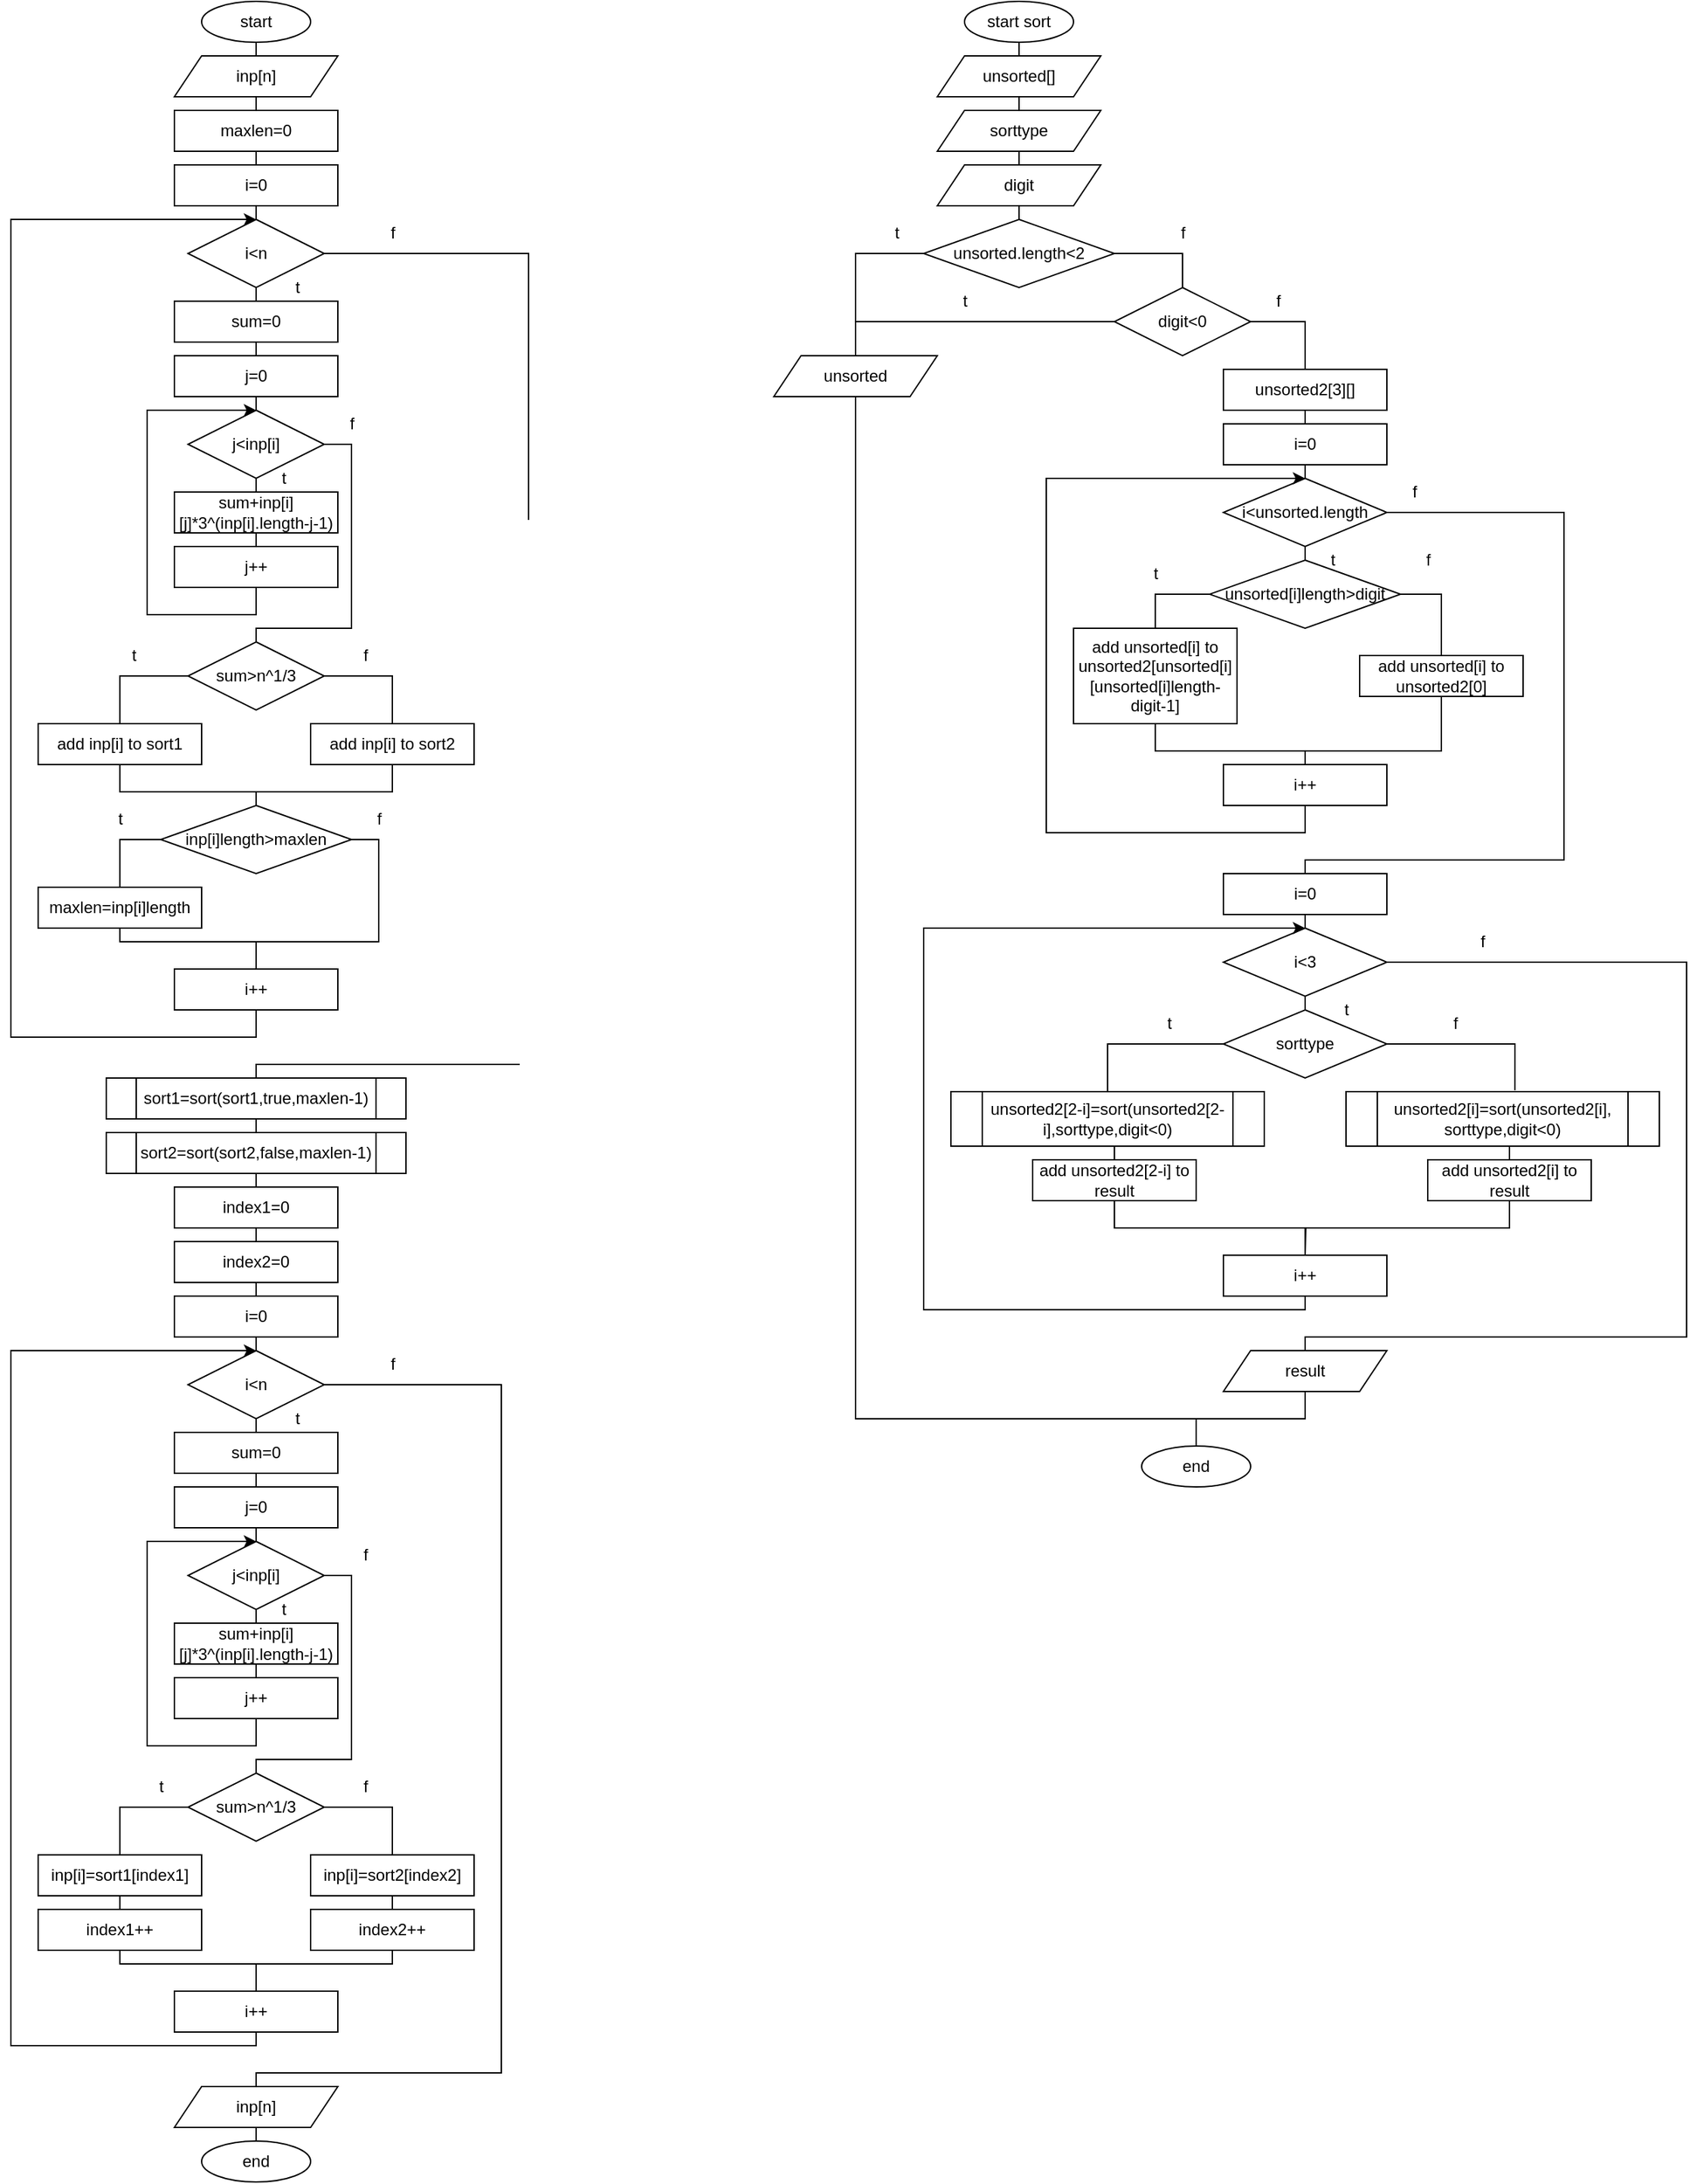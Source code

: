 <mxfile version="17.2.4"><diagram id="GKTSq1hkG4TMvghGyXxe" name="Page-1"><mxGraphModel dx="828" dy="490" grid="1" gridSize="10" guides="1" tooltips="1" connect="1" arrows="1" fold="1" page="1" pageScale="1" pageWidth="827" pageHeight="1169" math="0" shadow="0"><root><mxCell id="0"/><mxCell id="1" parent="0"/><mxCell id="bWhswNCFCMYI3Y0bAkid-4" style="edgeStyle=orthogonalEdgeStyle;rounded=0;orthogonalLoop=1;jettySize=auto;html=1;exitX=0.5;exitY=1;exitDx=0;exitDy=0;entryX=0.5;entryY=0;entryDx=0;entryDy=0;endArrow=none;endFill=0;" edge="1" parent="1" source="bWhswNCFCMYI3Y0bAkid-1" target="bWhswNCFCMYI3Y0bAkid-2"><mxGeometry relative="1" as="geometry"/></mxCell><mxCell id="bWhswNCFCMYI3Y0bAkid-1" value="start" style="ellipse;whiteSpace=wrap;html=1;" vertex="1" parent="1"><mxGeometry x="250" y="40" width="80" height="30" as="geometry"/></mxCell><mxCell id="bWhswNCFCMYI3Y0bAkid-6" style="edgeStyle=orthogonalEdgeStyle;rounded=0;orthogonalLoop=1;jettySize=auto;html=1;exitX=0.5;exitY=1;exitDx=0;exitDy=0;entryX=0.5;entryY=0;entryDx=0;entryDy=0;endArrow=none;endFill=0;" edge="1" parent="1" source="bWhswNCFCMYI3Y0bAkid-2" target="bWhswNCFCMYI3Y0bAkid-5"><mxGeometry relative="1" as="geometry"/></mxCell><mxCell id="bWhswNCFCMYI3Y0bAkid-2" value="inp[n]" style="shape=parallelogram;perimeter=parallelogramPerimeter;whiteSpace=wrap;html=1;fixedSize=1;" vertex="1" parent="1"><mxGeometry x="230" y="80" width="120" height="30" as="geometry"/></mxCell><mxCell id="bWhswNCFCMYI3Y0bAkid-9" style="edgeStyle=orthogonalEdgeStyle;rounded=0;orthogonalLoop=1;jettySize=auto;html=1;exitX=0.5;exitY=1;exitDx=0;exitDy=0;entryX=0.5;entryY=0;entryDx=0;entryDy=0;endArrow=none;endFill=0;" edge="1" parent="1" source="bWhswNCFCMYI3Y0bAkid-5" target="bWhswNCFCMYI3Y0bAkid-8"><mxGeometry relative="1" as="geometry"/></mxCell><mxCell id="bWhswNCFCMYI3Y0bAkid-5" value="maxlen=0" style="rounded=0;whiteSpace=wrap;html=1;" vertex="1" parent="1"><mxGeometry x="230" y="120" width="120" height="30" as="geometry"/></mxCell><mxCell id="bWhswNCFCMYI3Y0bAkid-12" style="edgeStyle=orthogonalEdgeStyle;rounded=0;orthogonalLoop=1;jettySize=auto;html=1;exitX=0.5;exitY=1;exitDx=0;exitDy=0;entryX=0.5;entryY=0;entryDx=0;entryDy=0;endArrow=none;endFill=0;" edge="1" parent="1" source="bWhswNCFCMYI3Y0bAkid-7" target="bWhswNCFCMYI3Y0bAkid-11"><mxGeometry relative="1" as="geometry"/></mxCell><mxCell id="bWhswNCFCMYI3Y0bAkid-40" style="edgeStyle=orthogonalEdgeStyle;rounded=0;orthogonalLoop=1;jettySize=auto;html=1;exitX=1;exitY=0.5;exitDx=0;exitDy=0;entryX=0.5;entryY=0;entryDx=0;entryDy=0;endArrow=none;endFill=0;" edge="1" parent="1" source="bWhswNCFCMYI3Y0bAkid-7" target="bWhswNCFCMYI3Y0bAkid-38"><mxGeometry relative="1" as="geometry"><Array as="points"><mxPoint x="490" y="225"/><mxPoint x="490" y="820"/><mxPoint x="290" y="820"/></Array></mxGeometry></mxCell><mxCell id="bWhswNCFCMYI3Y0bAkid-7" value="i&amp;lt;n" style="rhombus;whiteSpace=wrap;html=1;" vertex="1" parent="1"><mxGeometry x="240" y="200" width="100" height="50" as="geometry"/></mxCell><mxCell id="bWhswNCFCMYI3Y0bAkid-10" style="edgeStyle=orthogonalEdgeStyle;rounded=0;orthogonalLoop=1;jettySize=auto;html=1;exitX=0.5;exitY=1;exitDx=0;exitDy=0;entryX=0.5;entryY=0;entryDx=0;entryDy=0;endArrow=none;endFill=0;" edge="1" parent="1" source="bWhswNCFCMYI3Y0bAkid-8" target="bWhswNCFCMYI3Y0bAkid-7"><mxGeometry relative="1" as="geometry"/></mxCell><mxCell id="bWhswNCFCMYI3Y0bAkid-8" value="i=0" style="rounded=0;whiteSpace=wrap;html=1;" vertex="1" parent="1"><mxGeometry x="230" y="160" width="120" height="30" as="geometry"/></mxCell><mxCell id="bWhswNCFCMYI3Y0bAkid-14" style="edgeStyle=orthogonalEdgeStyle;rounded=0;orthogonalLoop=1;jettySize=auto;html=1;exitX=0.5;exitY=1;exitDx=0;exitDy=0;entryX=0.5;entryY=0;entryDx=0;entryDy=0;endArrow=none;endFill=0;" edge="1" parent="1" source="bWhswNCFCMYI3Y0bAkid-11" target="bWhswNCFCMYI3Y0bAkid-13"><mxGeometry relative="1" as="geometry"/></mxCell><mxCell id="bWhswNCFCMYI3Y0bAkid-11" value="sum=0" style="rounded=0;whiteSpace=wrap;html=1;" vertex="1" parent="1"><mxGeometry x="230" y="260" width="120" height="30" as="geometry"/></mxCell><mxCell id="bWhswNCFCMYI3Y0bAkid-16" style="edgeStyle=orthogonalEdgeStyle;rounded=0;orthogonalLoop=1;jettySize=auto;html=1;exitX=0.5;exitY=1;exitDx=0;exitDy=0;entryX=0.5;entryY=0;entryDx=0;entryDy=0;endArrow=none;endFill=0;" edge="1" parent="1" source="bWhswNCFCMYI3Y0bAkid-13" target="bWhswNCFCMYI3Y0bAkid-15"><mxGeometry relative="1" as="geometry"/></mxCell><mxCell id="bWhswNCFCMYI3Y0bAkid-13" value="j=0" style="rounded=0;whiteSpace=wrap;html=1;" vertex="1" parent="1"><mxGeometry x="230" y="300" width="120" height="30" as="geometry"/></mxCell><mxCell id="bWhswNCFCMYI3Y0bAkid-18" style="edgeStyle=orthogonalEdgeStyle;rounded=0;orthogonalLoop=1;jettySize=auto;html=1;exitX=0.5;exitY=1;exitDx=0;exitDy=0;entryX=0.5;entryY=0;entryDx=0;entryDy=0;endArrow=none;endFill=0;" edge="1" parent="1" source="bWhswNCFCMYI3Y0bAkid-15" target="bWhswNCFCMYI3Y0bAkid-17"><mxGeometry relative="1" as="geometry"/></mxCell><mxCell id="bWhswNCFCMYI3Y0bAkid-23" style="edgeStyle=orthogonalEdgeStyle;rounded=0;orthogonalLoop=1;jettySize=auto;html=1;exitX=1;exitY=0.5;exitDx=0;exitDy=0;endArrow=none;endFill=0;" edge="1" parent="1" source="bWhswNCFCMYI3Y0bAkid-15" target="bWhswNCFCMYI3Y0bAkid-22"><mxGeometry relative="1" as="geometry"><Array as="points"><mxPoint x="360" y="365"/><mxPoint x="360" y="500"/><mxPoint x="290" y="500"/></Array></mxGeometry></mxCell><mxCell id="bWhswNCFCMYI3Y0bAkid-15" value="j&amp;lt;inp[i]" style="rhombus;whiteSpace=wrap;html=1;" vertex="1" parent="1"><mxGeometry x="240" y="340" width="100" height="50" as="geometry"/></mxCell><mxCell id="bWhswNCFCMYI3Y0bAkid-20" style="edgeStyle=orthogonalEdgeStyle;rounded=0;orthogonalLoop=1;jettySize=auto;html=1;exitX=0.5;exitY=1;exitDx=0;exitDy=0;entryX=0.5;entryY=0;entryDx=0;entryDy=0;endArrow=none;endFill=0;" edge="1" parent="1" source="bWhswNCFCMYI3Y0bAkid-17" target="bWhswNCFCMYI3Y0bAkid-19"><mxGeometry relative="1" as="geometry"/></mxCell><mxCell id="bWhswNCFCMYI3Y0bAkid-17" value="sum+inp[i][j]*3^(inp[i].length-j-1)" style="rounded=0;whiteSpace=wrap;html=1;" vertex="1" parent="1"><mxGeometry x="230" y="400" width="120" height="30" as="geometry"/></mxCell><mxCell id="bWhswNCFCMYI3Y0bAkid-21" style="edgeStyle=orthogonalEdgeStyle;rounded=0;orthogonalLoop=1;jettySize=auto;html=1;exitX=0.5;exitY=1;exitDx=0;exitDy=0;entryX=0.5;entryY=0;entryDx=0;entryDy=0;endArrow=classic;endFill=1;" edge="1" parent="1" source="bWhswNCFCMYI3Y0bAkid-19" target="bWhswNCFCMYI3Y0bAkid-15"><mxGeometry relative="1" as="geometry"><Array as="points"><mxPoint x="290" y="490"/><mxPoint x="210" y="490"/><mxPoint x="210" y="340"/></Array></mxGeometry></mxCell><mxCell id="bWhswNCFCMYI3Y0bAkid-19" value="j++" style="rounded=0;whiteSpace=wrap;html=1;" vertex="1" parent="1"><mxGeometry x="230" y="440" width="120" height="30" as="geometry"/></mxCell><mxCell id="bWhswNCFCMYI3Y0bAkid-26" style="edgeStyle=orthogonalEdgeStyle;rounded=0;orthogonalLoop=1;jettySize=auto;html=1;exitX=0;exitY=0.5;exitDx=0;exitDy=0;entryX=0.5;entryY=0;entryDx=0;entryDy=0;endArrow=none;endFill=0;" edge="1" parent="1" source="bWhswNCFCMYI3Y0bAkid-22" target="bWhswNCFCMYI3Y0bAkid-24"><mxGeometry relative="1" as="geometry"/></mxCell><mxCell id="bWhswNCFCMYI3Y0bAkid-27" style="edgeStyle=orthogonalEdgeStyle;rounded=0;orthogonalLoop=1;jettySize=auto;html=1;exitX=1;exitY=0.5;exitDx=0;exitDy=0;entryX=0.5;entryY=0;entryDx=0;entryDy=0;endArrow=none;endFill=0;" edge="1" parent="1" source="bWhswNCFCMYI3Y0bAkid-22" target="bWhswNCFCMYI3Y0bAkid-25"><mxGeometry relative="1" as="geometry"/></mxCell><mxCell id="bWhswNCFCMYI3Y0bAkid-22" value="sum&amp;gt;n^1/3" style="rhombus;whiteSpace=wrap;html=1;" vertex="1" parent="1"><mxGeometry x="240" y="510" width="100" height="50" as="geometry"/></mxCell><mxCell id="bWhswNCFCMYI3Y0bAkid-29" style="edgeStyle=orthogonalEdgeStyle;rounded=0;orthogonalLoop=1;jettySize=auto;html=1;exitX=0.5;exitY=1;exitDx=0;exitDy=0;entryX=0.5;entryY=0;entryDx=0;entryDy=0;endArrow=none;endFill=0;" edge="1" parent="1" source="bWhswNCFCMYI3Y0bAkid-24" target="bWhswNCFCMYI3Y0bAkid-28"><mxGeometry relative="1" as="geometry"><Array as="points"><mxPoint x="190" y="620"/><mxPoint x="290" y="620"/></Array></mxGeometry></mxCell><mxCell id="bWhswNCFCMYI3Y0bAkid-24" value="add inp[i] to sort1" style="rounded=0;whiteSpace=wrap;html=1;" vertex="1" parent="1"><mxGeometry x="130" y="570" width="120" height="30" as="geometry"/></mxCell><mxCell id="bWhswNCFCMYI3Y0bAkid-30" style="edgeStyle=orthogonalEdgeStyle;rounded=0;orthogonalLoop=1;jettySize=auto;html=1;exitX=0.5;exitY=1;exitDx=0;exitDy=0;entryX=0.5;entryY=0;entryDx=0;entryDy=0;endArrow=none;endFill=0;" edge="1" parent="1" source="bWhswNCFCMYI3Y0bAkid-25" target="bWhswNCFCMYI3Y0bAkid-28"><mxGeometry relative="1" as="geometry"><Array as="points"><mxPoint x="390" y="620"/><mxPoint x="290" y="620"/></Array></mxGeometry></mxCell><mxCell id="bWhswNCFCMYI3Y0bAkid-25" value="add inp[i] to sort2" style="rounded=0;whiteSpace=wrap;html=1;" vertex="1" parent="1"><mxGeometry x="330" y="570" width="120" height="30" as="geometry"/></mxCell><mxCell id="bWhswNCFCMYI3Y0bAkid-33" style="edgeStyle=orthogonalEdgeStyle;rounded=0;orthogonalLoop=1;jettySize=auto;html=1;exitX=0;exitY=0.5;exitDx=0;exitDy=0;entryX=0.5;entryY=0;entryDx=0;entryDy=0;endArrow=none;endFill=0;" edge="1" parent="1" source="bWhswNCFCMYI3Y0bAkid-28" target="bWhswNCFCMYI3Y0bAkid-31"><mxGeometry relative="1" as="geometry"/></mxCell><mxCell id="bWhswNCFCMYI3Y0bAkid-36" style="edgeStyle=orthogonalEdgeStyle;rounded=0;orthogonalLoop=1;jettySize=auto;html=1;exitX=1;exitY=0.5;exitDx=0;exitDy=0;endArrow=none;endFill=0;" edge="1" parent="1" source="bWhswNCFCMYI3Y0bAkid-28" target="bWhswNCFCMYI3Y0bAkid-34"><mxGeometry relative="1" as="geometry"><Array as="points"><mxPoint x="380" y="655"/><mxPoint x="380" y="730"/><mxPoint x="290" y="730"/></Array></mxGeometry></mxCell><mxCell id="bWhswNCFCMYI3Y0bAkid-28" value="inp[i]length&amp;gt;maxlen" style="rhombus;whiteSpace=wrap;html=1;" vertex="1" parent="1"><mxGeometry x="220" y="630" width="140" height="50" as="geometry"/></mxCell><mxCell id="bWhswNCFCMYI3Y0bAkid-35" style="edgeStyle=orthogonalEdgeStyle;rounded=0;orthogonalLoop=1;jettySize=auto;html=1;exitX=0.5;exitY=1;exitDx=0;exitDy=0;entryX=0.5;entryY=0;entryDx=0;entryDy=0;endArrow=none;endFill=0;" edge="1" parent="1" source="bWhswNCFCMYI3Y0bAkid-31" target="bWhswNCFCMYI3Y0bAkid-34"><mxGeometry relative="1" as="geometry"><Array as="points"><mxPoint x="190" y="730"/><mxPoint x="290" y="730"/></Array></mxGeometry></mxCell><mxCell id="bWhswNCFCMYI3Y0bAkid-31" value="maxlen=inp[i]length" style="rounded=0;whiteSpace=wrap;html=1;" vertex="1" parent="1"><mxGeometry x="130" y="690" width="120" height="30" as="geometry"/></mxCell><mxCell id="bWhswNCFCMYI3Y0bAkid-37" style="edgeStyle=orthogonalEdgeStyle;rounded=0;orthogonalLoop=1;jettySize=auto;html=1;exitX=0.5;exitY=1;exitDx=0;exitDy=0;entryX=0.5;entryY=0;entryDx=0;entryDy=0;endArrow=classic;endFill=1;" edge="1" parent="1" source="bWhswNCFCMYI3Y0bAkid-34" target="bWhswNCFCMYI3Y0bAkid-7"><mxGeometry relative="1" as="geometry"><Array as="points"><mxPoint x="290" y="800"/><mxPoint x="110" y="800"/><mxPoint x="110" y="200"/></Array></mxGeometry></mxCell><mxCell id="bWhswNCFCMYI3Y0bAkid-34" value="i++" style="rounded=0;whiteSpace=wrap;html=1;" vertex="1" parent="1"><mxGeometry x="230" y="750" width="120" height="30" as="geometry"/></mxCell><mxCell id="bWhswNCFCMYI3Y0bAkid-41" style="edgeStyle=orthogonalEdgeStyle;rounded=0;orthogonalLoop=1;jettySize=auto;html=1;exitX=0.5;exitY=1;exitDx=0;exitDy=0;entryX=0.5;entryY=0;entryDx=0;entryDy=0;endArrow=none;endFill=0;" edge="1" parent="1" source="bWhswNCFCMYI3Y0bAkid-38" target="bWhswNCFCMYI3Y0bAkid-39"><mxGeometry relative="1" as="geometry"/></mxCell><mxCell id="bWhswNCFCMYI3Y0bAkid-38" value="sort1=sort(sort1,true,maxlen-1)" style="shape=process;whiteSpace=wrap;html=1;backgroundOutline=1;" vertex="1" parent="1"><mxGeometry x="180" y="830" width="220" height="30" as="geometry"/></mxCell><mxCell id="bWhswNCFCMYI3Y0bAkid-43" style="edgeStyle=orthogonalEdgeStyle;rounded=0;orthogonalLoop=1;jettySize=auto;html=1;exitX=0.5;exitY=1;exitDx=0;exitDy=0;entryX=0.5;entryY=0;entryDx=0;entryDy=0;endArrow=none;endFill=0;" edge="1" parent="1" source="bWhswNCFCMYI3Y0bAkid-39" target="bWhswNCFCMYI3Y0bAkid-42"><mxGeometry relative="1" as="geometry"/></mxCell><mxCell id="bWhswNCFCMYI3Y0bAkid-39" value="sort2=sort(sort2,false,maxlen-1)" style="shape=process;whiteSpace=wrap;html=1;backgroundOutline=1;" vertex="1" parent="1"><mxGeometry x="180" y="870" width="220" height="30" as="geometry"/></mxCell><mxCell id="bWhswNCFCMYI3Y0bAkid-45" style="edgeStyle=orthogonalEdgeStyle;rounded=0;orthogonalLoop=1;jettySize=auto;html=1;exitX=0.5;exitY=1;exitDx=0;exitDy=0;entryX=0.5;entryY=0;entryDx=0;entryDy=0;endArrow=none;endFill=0;" edge="1" parent="1" source="bWhswNCFCMYI3Y0bAkid-42" target="bWhswNCFCMYI3Y0bAkid-44"><mxGeometry relative="1" as="geometry"/></mxCell><mxCell id="bWhswNCFCMYI3Y0bAkid-42" value="index1=0" style="rounded=0;whiteSpace=wrap;html=1;" vertex="1" parent="1"><mxGeometry x="230" y="910" width="120" height="30" as="geometry"/></mxCell><mxCell id="bWhswNCFCMYI3Y0bAkid-75" style="edgeStyle=orthogonalEdgeStyle;rounded=0;orthogonalLoop=1;jettySize=auto;html=1;exitX=0.5;exitY=1;exitDx=0;exitDy=0;entryX=0.5;entryY=0;entryDx=0;entryDy=0;endArrow=none;endFill=0;" edge="1" parent="1" source="bWhswNCFCMYI3Y0bAkid-44" target="bWhswNCFCMYI3Y0bAkid-49"><mxGeometry relative="1" as="geometry"/></mxCell><mxCell id="bWhswNCFCMYI3Y0bAkid-44" value="index2=0" style="rounded=0;whiteSpace=wrap;html=1;" vertex="1" parent="1"><mxGeometry x="230" y="950" width="120" height="30" as="geometry"/></mxCell><mxCell id="bWhswNCFCMYI3Y0bAkid-46" style="edgeStyle=orthogonalEdgeStyle;rounded=0;orthogonalLoop=1;jettySize=auto;html=1;exitX=0.5;exitY=1;exitDx=0;exitDy=0;entryX=0.5;entryY=0;entryDx=0;entryDy=0;endArrow=none;endFill=0;" edge="1" parent="1" source="bWhswNCFCMYI3Y0bAkid-47" target="bWhswNCFCMYI3Y0bAkid-51"><mxGeometry relative="1" as="geometry"/></mxCell><mxCell id="bWhswNCFCMYI3Y0bAkid-83" style="edgeStyle=orthogonalEdgeStyle;rounded=0;orthogonalLoop=1;jettySize=auto;html=1;exitX=1;exitY=0.5;exitDx=0;exitDy=0;entryX=0.5;entryY=0;entryDx=0;entryDy=0;endArrow=none;endFill=0;" edge="1" parent="1" source="bWhswNCFCMYI3Y0bAkid-47" target="bWhswNCFCMYI3Y0bAkid-82"><mxGeometry relative="1" as="geometry"><Array as="points"><mxPoint x="470" y="1055"/><mxPoint x="470" y="1560"/><mxPoint x="290" y="1560"/></Array></mxGeometry></mxCell><mxCell id="bWhswNCFCMYI3Y0bAkid-47" value="i&amp;lt;n" style="rhombus;whiteSpace=wrap;html=1;" vertex="1" parent="1"><mxGeometry x="240" y="1030" width="100" height="50" as="geometry"/></mxCell><mxCell id="bWhswNCFCMYI3Y0bAkid-48" style="edgeStyle=orthogonalEdgeStyle;rounded=0;orthogonalLoop=1;jettySize=auto;html=1;exitX=0.5;exitY=1;exitDx=0;exitDy=0;entryX=0.5;entryY=0;entryDx=0;entryDy=0;endArrow=none;endFill=0;" edge="1" parent="1" source="bWhswNCFCMYI3Y0bAkid-49" target="bWhswNCFCMYI3Y0bAkid-47"><mxGeometry relative="1" as="geometry"/></mxCell><mxCell id="bWhswNCFCMYI3Y0bAkid-49" value="i=0" style="rounded=0;whiteSpace=wrap;html=1;" vertex="1" parent="1"><mxGeometry x="230" y="990" width="120" height="30" as="geometry"/></mxCell><mxCell id="bWhswNCFCMYI3Y0bAkid-50" style="edgeStyle=orthogonalEdgeStyle;rounded=0;orthogonalLoop=1;jettySize=auto;html=1;exitX=0.5;exitY=1;exitDx=0;exitDy=0;entryX=0.5;entryY=0;entryDx=0;entryDy=0;endArrow=none;endFill=0;" edge="1" parent="1" source="bWhswNCFCMYI3Y0bAkid-51" target="bWhswNCFCMYI3Y0bAkid-53"><mxGeometry relative="1" as="geometry"/></mxCell><mxCell id="bWhswNCFCMYI3Y0bAkid-51" value="sum=0" style="rounded=0;whiteSpace=wrap;html=1;" vertex="1" parent="1"><mxGeometry x="230" y="1090" width="120" height="30" as="geometry"/></mxCell><mxCell id="bWhswNCFCMYI3Y0bAkid-52" style="edgeStyle=orthogonalEdgeStyle;rounded=0;orthogonalLoop=1;jettySize=auto;html=1;exitX=0.5;exitY=1;exitDx=0;exitDy=0;entryX=0.5;entryY=0;entryDx=0;entryDy=0;endArrow=none;endFill=0;" edge="1" parent="1" source="bWhswNCFCMYI3Y0bAkid-53" target="bWhswNCFCMYI3Y0bAkid-56"><mxGeometry relative="1" as="geometry"/></mxCell><mxCell id="bWhswNCFCMYI3Y0bAkid-53" value="j=0" style="rounded=0;whiteSpace=wrap;html=1;" vertex="1" parent="1"><mxGeometry x="230" y="1130" width="120" height="30" as="geometry"/></mxCell><mxCell id="bWhswNCFCMYI3Y0bAkid-54" style="edgeStyle=orthogonalEdgeStyle;rounded=0;orthogonalLoop=1;jettySize=auto;html=1;exitX=0.5;exitY=1;exitDx=0;exitDy=0;entryX=0.5;entryY=0;entryDx=0;entryDy=0;endArrow=none;endFill=0;" edge="1" parent="1" source="bWhswNCFCMYI3Y0bAkid-56" target="bWhswNCFCMYI3Y0bAkid-58"><mxGeometry relative="1" as="geometry"/></mxCell><mxCell id="bWhswNCFCMYI3Y0bAkid-55" style="edgeStyle=orthogonalEdgeStyle;rounded=0;orthogonalLoop=1;jettySize=auto;html=1;exitX=1;exitY=0.5;exitDx=0;exitDy=0;endArrow=none;endFill=0;" edge="1" parent="1" source="bWhswNCFCMYI3Y0bAkid-56" target="bWhswNCFCMYI3Y0bAkid-63"><mxGeometry relative="1" as="geometry"><Array as="points"><mxPoint x="360" y="1195"/><mxPoint x="360" y="1330"/><mxPoint x="290" y="1330"/></Array></mxGeometry></mxCell><mxCell id="bWhswNCFCMYI3Y0bAkid-56" value="j&amp;lt;inp[i]" style="rhombus;whiteSpace=wrap;html=1;" vertex="1" parent="1"><mxGeometry x="240" y="1170" width="100" height="50" as="geometry"/></mxCell><mxCell id="bWhswNCFCMYI3Y0bAkid-57" style="edgeStyle=orthogonalEdgeStyle;rounded=0;orthogonalLoop=1;jettySize=auto;html=1;exitX=0.5;exitY=1;exitDx=0;exitDy=0;entryX=0.5;entryY=0;entryDx=0;entryDy=0;endArrow=none;endFill=0;" edge="1" parent="1" source="bWhswNCFCMYI3Y0bAkid-58" target="bWhswNCFCMYI3Y0bAkid-60"><mxGeometry relative="1" as="geometry"/></mxCell><mxCell id="bWhswNCFCMYI3Y0bAkid-58" value="sum+inp[i][j]*3^(inp[i].length-j-1)" style="rounded=0;whiteSpace=wrap;html=1;" vertex="1" parent="1"><mxGeometry x="230" y="1230" width="120" height="30" as="geometry"/></mxCell><mxCell id="bWhswNCFCMYI3Y0bAkid-59" style="edgeStyle=orthogonalEdgeStyle;rounded=0;orthogonalLoop=1;jettySize=auto;html=1;exitX=0.5;exitY=1;exitDx=0;exitDy=0;entryX=0.5;entryY=0;entryDx=0;entryDy=0;endArrow=classic;endFill=1;" edge="1" parent="1" source="bWhswNCFCMYI3Y0bAkid-60" target="bWhswNCFCMYI3Y0bAkid-56"><mxGeometry relative="1" as="geometry"><Array as="points"><mxPoint x="290" y="1320"/><mxPoint x="210" y="1320"/><mxPoint x="210" y="1170"/></Array></mxGeometry></mxCell><mxCell id="bWhswNCFCMYI3Y0bAkid-60" value="j++" style="rounded=0;whiteSpace=wrap;html=1;" vertex="1" parent="1"><mxGeometry x="230" y="1270" width="120" height="30" as="geometry"/></mxCell><mxCell id="bWhswNCFCMYI3Y0bAkid-61" style="edgeStyle=orthogonalEdgeStyle;rounded=0;orthogonalLoop=1;jettySize=auto;html=1;exitX=0;exitY=0.5;exitDx=0;exitDy=0;entryX=0.5;entryY=0;entryDx=0;entryDy=0;endArrow=none;endFill=0;" edge="1" parent="1" source="bWhswNCFCMYI3Y0bAkid-63" target="bWhswNCFCMYI3Y0bAkid-65"><mxGeometry relative="1" as="geometry"/></mxCell><mxCell id="bWhswNCFCMYI3Y0bAkid-62" style="edgeStyle=orthogonalEdgeStyle;rounded=0;orthogonalLoop=1;jettySize=auto;html=1;exitX=1;exitY=0.5;exitDx=0;exitDy=0;entryX=0.5;entryY=0;entryDx=0;entryDy=0;endArrow=none;endFill=0;" edge="1" parent="1" source="bWhswNCFCMYI3Y0bAkid-63" target="bWhswNCFCMYI3Y0bAkid-67"><mxGeometry relative="1" as="geometry"/></mxCell><mxCell id="bWhswNCFCMYI3Y0bAkid-63" value="sum&amp;gt;n^1/3" style="rhombus;whiteSpace=wrap;html=1;" vertex="1" parent="1"><mxGeometry x="240" y="1340" width="100" height="50" as="geometry"/></mxCell><mxCell id="bWhswNCFCMYI3Y0bAkid-78" style="edgeStyle=orthogonalEdgeStyle;rounded=0;orthogonalLoop=1;jettySize=auto;html=1;exitX=0.5;exitY=1;exitDx=0;exitDy=0;entryX=0.5;entryY=0;entryDx=0;entryDy=0;endArrow=none;endFill=0;" edge="1" parent="1" source="bWhswNCFCMYI3Y0bAkid-65" target="bWhswNCFCMYI3Y0bAkid-76"><mxGeometry relative="1" as="geometry"/></mxCell><mxCell id="bWhswNCFCMYI3Y0bAkid-65" value="inp[i]=sort1[index1]" style="rounded=0;whiteSpace=wrap;html=1;" vertex="1" parent="1"><mxGeometry x="130" y="1400" width="120" height="30" as="geometry"/></mxCell><mxCell id="bWhswNCFCMYI3Y0bAkid-79" style="edgeStyle=orthogonalEdgeStyle;rounded=0;orthogonalLoop=1;jettySize=auto;html=1;exitX=0.5;exitY=1;exitDx=0;exitDy=0;entryX=0.5;entryY=0;entryDx=0;entryDy=0;endArrow=none;endFill=0;" edge="1" parent="1" source="bWhswNCFCMYI3Y0bAkid-67" target="bWhswNCFCMYI3Y0bAkid-77"><mxGeometry relative="1" as="geometry"/></mxCell><mxCell id="bWhswNCFCMYI3Y0bAkid-67" value="inp[i]=sort2[index2]" style="rounded=0;whiteSpace=wrap;html=1;" vertex="1" parent="1"><mxGeometry x="330" y="1400" width="120" height="30" as="geometry"/></mxCell><mxCell id="bWhswNCFCMYI3Y0bAkid-73" style="edgeStyle=orthogonalEdgeStyle;rounded=0;orthogonalLoop=1;jettySize=auto;html=1;exitX=0.5;exitY=1;exitDx=0;exitDy=0;entryX=0.5;entryY=0;entryDx=0;entryDy=0;endArrow=classic;endFill=1;" edge="1" parent="1" source="bWhswNCFCMYI3Y0bAkid-74" target="bWhswNCFCMYI3Y0bAkid-47"><mxGeometry relative="1" as="geometry"><Array as="points"><mxPoint x="290" y="1540"/><mxPoint x="110" y="1540"/><mxPoint x="110" y="1030"/></Array></mxGeometry></mxCell><mxCell id="bWhswNCFCMYI3Y0bAkid-74" value="i++" style="rounded=0;whiteSpace=wrap;html=1;" vertex="1" parent="1"><mxGeometry x="230" y="1500" width="120" height="30" as="geometry"/></mxCell><mxCell id="bWhswNCFCMYI3Y0bAkid-80" style="edgeStyle=orthogonalEdgeStyle;rounded=0;orthogonalLoop=1;jettySize=auto;html=1;exitX=0.5;exitY=1;exitDx=0;exitDy=0;entryX=0.5;entryY=0;entryDx=0;entryDy=0;endArrow=none;endFill=0;" edge="1" parent="1" source="bWhswNCFCMYI3Y0bAkid-76" target="bWhswNCFCMYI3Y0bAkid-74"><mxGeometry relative="1" as="geometry"><Array as="points"><mxPoint x="190" y="1480"/><mxPoint x="290" y="1480"/></Array></mxGeometry></mxCell><mxCell id="bWhswNCFCMYI3Y0bAkid-76" value="index1++" style="rounded=0;whiteSpace=wrap;html=1;" vertex="1" parent="1"><mxGeometry x="130" y="1440" width="120" height="30" as="geometry"/></mxCell><mxCell id="bWhswNCFCMYI3Y0bAkid-81" style="edgeStyle=orthogonalEdgeStyle;rounded=0;orthogonalLoop=1;jettySize=auto;html=1;exitX=0.5;exitY=1;exitDx=0;exitDy=0;entryX=0.5;entryY=0;entryDx=0;entryDy=0;endArrow=none;endFill=0;" edge="1" parent="1" source="bWhswNCFCMYI3Y0bAkid-77" target="bWhswNCFCMYI3Y0bAkid-74"><mxGeometry relative="1" as="geometry"><Array as="points"><mxPoint x="390" y="1480"/><mxPoint x="290" y="1480"/></Array></mxGeometry></mxCell><mxCell id="bWhswNCFCMYI3Y0bAkid-77" value="index2++" style="rounded=0;whiteSpace=wrap;html=1;" vertex="1" parent="1"><mxGeometry x="330" y="1440" width="120" height="30" as="geometry"/></mxCell><mxCell id="bWhswNCFCMYI3Y0bAkid-87" style="edgeStyle=orthogonalEdgeStyle;rounded=0;orthogonalLoop=1;jettySize=auto;html=1;exitX=0.5;exitY=1;exitDx=0;exitDy=0;entryX=0.5;entryY=0;entryDx=0;entryDy=0;endArrow=none;endFill=0;" edge="1" parent="1" source="bWhswNCFCMYI3Y0bAkid-82" target="bWhswNCFCMYI3Y0bAkid-84"><mxGeometry relative="1" as="geometry"/></mxCell><mxCell id="bWhswNCFCMYI3Y0bAkid-82" value="inp[n]" style="shape=parallelogram;perimeter=parallelogramPerimeter;whiteSpace=wrap;html=1;fixedSize=1;" vertex="1" parent="1"><mxGeometry x="230" y="1570" width="120" height="30" as="geometry"/></mxCell><mxCell id="bWhswNCFCMYI3Y0bAkid-84" value="end" style="ellipse;whiteSpace=wrap;html=1;" vertex="1" parent="1"><mxGeometry x="250" y="1610" width="80" height="30" as="geometry"/></mxCell><mxCell id="bWhswNCFCMYI3Y0bAkid-90" style="edgeStyle=orthogonalEdgeStyle;rounded=0;orthogonalLoop=1;jettySize=auto;html=1;exitX=0.5;exitY=1;exitDx=0;exitDy=0;entryX=0.5;entryY=0;entryDx=0;entryDy=0;endArrow=none;endFill=0;" edge="1" parent="1" source="bWhswNCFCMYI3Y0bAkid-88" target="bWhswNCFCMYI3Y0bAkid-89"><mxGeometry relative="1" as="geometry"/></mxCell><mxCell id="bWhswNCFCMYI3Y0bAkid-88" value="start sort" style="ellipse;whiteSpace=wrap;html=1;" vertex="1" parent="1"><mxGeometry x="810" y="40" width="80" height="30" as="geometry"/></mxCell><mxCell id="bWhswNCFCMYI3Y0bAkid-93" style="edgeStyle=orthogonalEdgeStyle;rounded=0;orthogonalLoop=1;jettySize=auto;html=1;exitX=0.5;exitY=1;exitDx=0;exitDy=0;entryX=0.5;entryY=0;entryDx=0;entryDy=0;endArrow=none;endFill=0;" edge="1" parent="1" source="bWhswNCFCMYI3Y0bAkid-89" target="bWhswNCFCMYI3Y0bAkid-91"><mxGeometry relative="1" as="geometry"/></mxCell><mxCell id="bWhswNCFCMYI3Y0bAkid-89" value="unsorted[]" style="shape=parallelogram;perimeter=parallelogramPerimeter;whiteSpace=wrap;html=1;fixedSize=1;" vertex="1" parent="1"><mxGeometry x="790" y="80" width="120" height="30" as="geometry"/></mxCell><mxCell id="bWhswNCFCMYI3Y0bAkid-94" style="edgeStyle=orthogonalEdgeStyle;rounded=0;orthogonalLoop=1;jettySize=auto;html=1;exitX=0.5;exitY=1;exitDx=0;exitDy=0;entryX=0.5;entryY=0;entryDx=0;entryDy=0;endArrow=none;endFill=0;" edge="1" parent="1" source="bWhswNCFCMYI3Y0bAkid-91" target="bWhswNCFCMYI3Y0bAkid-92"><mxGeometry relative="1" as="geometry"/></mxCell><mxCell id="bWhswNCFCMYI3Y0bAkid-91" value="sorttype" style="shape=parallelogram;perimeter=parallelogramPerimeter;whiteSpace=wrap;html=1;fixedSize=1;" vertex="1" parent="1"><mxGeometry x="790" y="120" width="120" height="30" as="geometry"/></mxCell><mxCell id="bWhswNCFCMYI3Y0bAkid-97" style="edgeStyle=orthogonalEdgeStyle;rounded=0;orthogonalLoop=1;jettySize=auto;html=1;exitX=0.5;exitY=1;exitDx=0;exitDy=0;entryX=0.5;entryY=0;entryDx=0;entryDy=0;endArrow=none;endFill=0;" edge="1" parent="1" source="bWhswNCFCMYI3Y0bAkid-92" target="bWhswNCFCMYI3Y0bAkid-96"><mxGeometry relative="1" as="geometry"/></mxCell><mxCell id="bWhswNCFCMYI3Y0bAkid-92" value="digit" style="shape=parallelogram;perimeter=parallelogramPerimeter;whiteSpace=wrap;html=1;fixedSize=1;" vertex="1" parent="1"><mxGeometry x="790" y="160" width="120" height="30" as="geometry"/></mxCell><mxCell id="bWhswNCFCMYI3Y0bAkid-99" style="edgeStyle=orthogonalEdgeStyle;rounded=0;orthogonalLoop=1;jettySize=auto;html=1;exitX=1;exitY=0.5;exitDx=0;exitDy=0;entryX=0.5;entryY=0;entryDx=0;entryDy=0;endArrow=none;endFill=0;" edge="1" parent="1" source="bWhswNCFCMYI3Y0bAkid-96" target="bWhswNCFCMYI3Y0bAkid-98"><mxGeometry relative="1" as="geometry"/></mxCell><mxCell id="bWhswNCFCMYI3Y0bAkid-101" style="edgeStyle=orthogonalEdgeStyle;rounded=0;orthogonalLoop=1;jettySize=auto;html=1;exitX=0;exitY=0.5;exitDx=0;exitDy=0;entryX=0.5;entryY=0;entryDx=0;entryDy=0;endArrow=none;endFill=0;" edge="1" parent="1" source="bWhswNCFCMYI3Y0bAkid-96" target="bWhswNCFCMYI3Y0bAkid-100"><mxGeometry relative="1" as="geometry"/></mxCell><mxCell id="bWhswNCFCMYI3Y0bAkid-96" value="unsorted.length&amp;lt;2" style="rhombus;whiteSpace=wrap;html=1;" vertex="1" parent="1"><mxGeometry x="780" y="200" width="140" height="50" as="geometry"/></mxCell><mxCell id="bWhswNCFCMYI3Y0bAkid-102" style="edgeStyle=orthogonalEdgeStyle;rounded=0;orthogonalLoop=1;jettySize=auto;html=1;exitX=0;exitY=0.5;exitDx=0;exitDy=0;entryX=0.5;entryY=0;entryDx=0;entryDy=0;endArrow=none;endFill=0;" edge="1" parent="1" source="bWhswNCFCMYI3Y0bAkid-98" target="bWhswNCFCMYI3Y0bAkid-100"><mxGeometry relative="1" as="geometry"/></mxCell><mxCell id="bWhswNCFCMYI3Y0bAkid-104" style="edgeStyle=orthogonalEdgeStyle;rounded=0;orthogonalLoop=1;jettySize=auto;html=1;exitX=1;exitY=0.5;exitDx=0;exitDy=0;entryX=0.5;entryY=0;entryDx=0;entryDy=0;endArrow=none;endFill=0;" edge="1" parent="1" source="bWhswNCFCMYI3Y0bAkid-98" target="bWhswNCFCMYI3Y0bAkid-103"><mxGeometry relative="1" as="geometry"/></mxCell><mxCell id="bWhswNCFCMYI3Y0bAkid-98" value="digit&amp;lt;0" style="rhombus;whiteSpace=wrap;html=1;" vertex="1" parent="1"><mxGeometry x="920" y="250" width="100" height="50" as="geometry"/></mxCell><mxCell id="bWhswNCFCMYI3Y0bAkid-141" style="edgeStyle=orthogonalEdgeStyle;rounded=0;orthogonalLoop=1;jettySize=auto;html=1;exitX=0.5;exitY=1;exitDx=0;exitDy=0;entryX=0.5;entryY=0;entryDx=0;entryDy=0;endArrow=none;endFill=0;" edge="1" parent="1" source="bWhswNCFCMYI3Y0bAkid-100" target="bWhswNCFCMYI3Y0bAkid-139"><mxGeometry relative="1" as="geometry"><Array as="points"><mxPoint x="730" y="1080"/><mxPoint x="980" y="1080"/></Array></mxGeometry></mxCell><mxCell id="bWhswNCFCMYI3Y0bAkid-100" value="unsorted" style="shape=parallelogram;perimeter=parallelogramPerimeter;whiteSpace=wrap;html=1;fixedSize=1;" vertex="1" parent="1"><mxGeometry x="670" y="300" width="120" height="30" as="geometry"/></mxCell><mxCell id="bWhswNCFCMYI3Y0bAkid-106" style="edgeStyle=orthogonalEdgeStyle;rounded=0;orthogonalLoop=1;jettySize=auto;html=1;exitX=0.5;exitY=1;exitDx=0;exitDy=0;entryX=0.5;entryY=0;entryDx=0;entryDy=0;endArrow=none;endFill=0;" edge="1" parent="1" source="bWhswNCFCMYI3Y0bAkid-103" target="bWhswNCFCMYI3Y0bAkid-105"><mxGeometry relative="1" as="geometry"/></mxCell><mxCell id="bWhswNCFCMYI3Y0bAkid-103" value="unsorted2[3][]" style="rounded=0;whiteSpace=wrap;html=1;" vertex="1" parent="1"><mxGeometry x="1000" y="310" width="120" height="30" as="geometry"/></mxCell><mxCell id="bWhswNCFCMYI3Y0bAkid-108" style="edgeStyle=orthogonalEdgeStyle;rounded=0;orthogonalLoop=1;jettySize=auto;html=1;exitX=0.5;exitY=1;exitDx=0;exitDy=0;entryX=0.5;entryY=0;entryDx=0;entryDy=0;endArrow=none;endFill=0;" edge="1" parent="1" source="bWhswNCFCMYI3Y0bAkid-105" target="bWhswNCFCMYI3Y0bAkid-107"><mxGeometry relative="1" as="geometry"/></mxCell><mxCell id="bWhswNCFCMYI3Y0bAkid-105" value="i=0" style="rounded=0;whiteSpace=wrap;html=1;" vertex="1" parent="1"><mxGeometry x="1000" y="350" width="120" height="30" as="geometry"/></mxCell><mxCell id="bWhswNCFCMYI3Y0bAkid-110" style="edgeStyle=orthogonalEdgeStyle;rounded=0;orthogonalLoop=1;jettySize=auto;html=1;exitX=0.5;exitY=1;exitDx=0;exitDy=0;entryX=0.5;entryY=0;entryDx=0;entryDy=0;endArrow=none;endFill=0;" edge="1" parent="1" source="bWhswNCFCMYI3Y0bAkid-107" target="bWhswNCFCMYI3Y0bAkid-109"><mxGeometry relative="1" as="geometry"/></mxCell><mxCell id="bWhswNCFCMYI3Y0bAkid-120" style="edgeStyle=orthogonalEdgeStyle;rounded=0;orthogonalLoop=1;jettySize=auto;html=1;exitX=1;exitY=0.5;exitDx=0;exitDy=0;endArrow=none;endFill=0;" edge="1" parent="1" source="bWhswNCFCMYI3Y0bAkid-107" target="bWhswNCFCMYI3Y0bAkid-119"><mxGeometry relative="1" as="geometry"><Array as="points"><mxPoint x="1250" y="415"/><mxPoint x="1250" y="670"/><mxPoint x="1060" y="670"/></Array></mxGeometry></mxCell><mxCell id="bWhswNCFCMYI3Y0bAkid-107" value="i&amp;lt;unsorted.length" style="rhombus;whiteSpace=wrap;html=1;" vertex="1" parent="1"><mxGeometry x="1000" y="390" width="120" height="50" as="geometry"/></mxCell><mxCell id="bWhswNCFCMYI3Y0bAkid-113" style="edgeStyle=orthogonalEdgeStyle;rounded=0;orthogonalLoop=1;jettySize=auto;html=1;exitX=0;exitY=0.5;exitDx=0;exitDy=0;entryX=0.5;entryY=0;entryDx=0;entryDy=0;endArrow=none;endFill=0;" edge="1" parent="1" source="bWhswNCFCMYI3Y0bAkid-109" target="bWhswNCFCMYI3Y0bAkid-111"><mxGeometry relative="1" as="geometry"/></mxCell><mxCell id="bWhswNCFCMYI3Y0bAkid-114" style="edgeStyle=orthogonalEdgeStyle;rounded=0;orthogonalLoop=1;jettySize=auto;html=1;exitX=1;exitY=0.5;exitDx=0;exitDy=0;entryX=0.5;entryY=0;entryDx=0;entryDy=0;endArrow=none;endFill=0;" edge="1" parent="1" source="bWhswNCFCMYI3Y0bAkid-109" target="bWhswNCFCMYI3Y0bAkid-112"><mxGeometry relative="1" as="geometry"/></mxCell><mxCell id="bWhswNCFCMYI3Y0bAkid-109" value="unsorted[i]length&amp;gt;digit" style="rhombus;whiteSpace=wrap;html=1;" vertex="1" parent="1"><mxGeometry x="990" y="450" width="140" height="50" as="geometry"/></mxCell><mxCell id="bWhswNCFCMYI3Y0bAkid-116" style="edgeStyle=orthogonalEdgeStyle;rounded=0;orthogonalLoop=1;jettySize=auto;html=1;exitX=0.5;exitY=1;exitDx=0;exitDy=0;entryX=0.5;entryY=0;entryDx=0;entryDy=0;endArrow=none;endFill=0;" edge="1" parent="1" source="bWhswNCFCMYI3Y0bAkid-111" target="bWhswNCFCMYI3Y0bAkid-115"><mxGeometry relative="1" as="geometry"><Array as="points"><mxPoint x="950" y="590"/><mxPoint x="1060" y="590"/></Array></mxGeometry></mxCell><mxCell id="bWhswNCFCMYI3Y0bAkid-111" value="add unsorted[i] to unsorted2[unsorted[i][unsorted[i]length-digit-1]" style="rounded=0;whiteSpace=wrap;html=1;" vertex="1" parent="1"><mxGeometry x="890" y="500" width="120" height="70" as="geometry"/></mxCell><mxCell id="bWhswNCFCMYI3Y0bAkid-117" style="edgeStyle=orthogonalEdgeStyle;rounded=0;orthogonalLoop=1;jettySize=auto;html=1;exitX=0.5;exitY=1;exitDx=0;exitDy=0;entryX=0.5;entryY=0;entryDx=0;entryDy=0;endArrow=none;endFill=0;" edge="1" parent="1" source="bWhswNCFCMYI3Y0bAkid-112" target="bWhswNCFCMYI3Y0bAkid-115"><mxGeometry relative="1" as="geometry"><Array as="points"><mxPoint x="1160" y="590"/><mxPoint x="1060" y="590"/></Array></mxGeometry></mxCell><mxCell id="bWhswNCFCMYI3Y0bAkid-112" value="add unsorted[i] to unsorted2[0]" style="rounded=0;whiteSpace=wrap;html=1;" vertex="1" parent="1"><mxGeometry x="1100" y="520" width="120" height="30" as="geometry"/></mxCell><mxCell id="bWhswNCFCMYI3Y0bAkid-118" style="edgeStyle=orthogonalEdgeStyle;rounded=0;orthogonalLoop=1;jettySize=auto;html=1;exitX=0.5;exitY=1;exitDx=0;exitDy=0;entryX=0.5;entryY=0;entryDx=0;entryDy=0;endArrow=classic;endFill=1;" edge="1" parent="1" source="bWhswNCFCMYI3Y0bAkid-115" target="bWhswNCFCMYI3Y0bAkid-107"><mxGeometry relative="1" as="geometry"><Array as="points"><mxPoint x="1060" y="650"/><mxPoint x="870" y="650"/><mxPoint x="870" y="390"/></Array></mxGeometry></mxCell><mxCell id="bWhswNCFCMYI3Y0bAkid-115" value="i++" style="rounded=0;whiteSpace=wrap;html=1;" vertex="1" parent="1"><mxGeometry x="1000" y="600" width="120" height="30" as="geometry"/></mxCell><mxCell id="bWhswNCFCMYI3Y0bAkid-122" style="edgeStyle=orthogonalEdgeStyle;rounded=0;orthogonalLoop=1;jettySize=auto;html=1;exitX=0.5;exitY=1;exitDx=0;exitDy=0;entryX=0.5;entryY=0;entryDx=0;entryDy=0;endArrow=none;endFill=0;" edge="1" parent="1" source="bWhswNCFCMYI3Y0bAkid-119" target="bWhswNCFCMYI3Y0bAkid-121"><mxGeometry relative="1" as="geometry"/></mxCell><mxCell id="bWhswNCFCMYI3Y0bAkid-119" value="i=0" style="rounded=0;whiteSpace=wrap;html=1;" vertex="1" parent="1"><mxGeometry x="1000" y="680" width="120" height="30" as="geometry"/></mxCell><mxCell id="bWhswNCFCMYI3Y0bAkid-124" style="edgeStyle=orthogonalEdgeStyle;rounded=0;orthogonalLoop=1;jettySize=auto;html=1;exitX=0.5;exitY=1;exitDx=0;exitDy=0;entryX=0.5;entryY=0;entryDx=0;entryDy=0;endArrow=none;endFill=0;" edge="1" parent="1" source="bWhswNCFCMYI3Y0bAkid-121" target="bWhswNCFCMYI3Y0bAkid-123"><mxGeometry relative="1" as="geometry"/></mxCell><mxCell id="bWhswNCFCMYI3Y0bAkid-138" style="edgeStyle=orthogonalEdgeStyle;rounded=0;orthogonalLoop=1;jettySize=auto;html=1;exitX=1;exitY=0.5;exitDx=0;exitDy=0;entryX=0.5;entryY=0;entryDx=0;entryDy=0;endArrow=none;endFill=0;" edge="1" parent="1" source="bWhswNCFCMYI3Y0bAkid-121" target="bWhswNCFCMYI3Y0bAkid-133"><mxGeometry relative="1" as="geometry"><Array as="points"><mxPoint x="1340" y="745"/><mxPoint x="1340" y="1020"/><mxPoint x="1060" y="1020"/></Array></mxGeometry></mxCell><mxCell id="bWhswNCFCMYI3Y0bAkid-121" value="i&amp;lt;3" style="rhombus;whiteSpace=wrap;html=1;" vertex="1" parent="1"><mxGeometry x="1000" y="720" width="120" height="50" as="geometry"/></mxCell><mxCell id="bWhswNCFCMYI3Y0bAkid-131" style="edgeStyle=orthogonalEdgeStyle;rounded=0;orthogonalLoop=1;jettySize=auto;html=1;exitX=0;exitY=0.5;exitDx=0;exitDy=0;endArrow=none;endFill=0;" edge="1" parent="1" source="bWhswNCFCMYI3Y0bAkid-123" target="bWhswNCFCMYI3Y0bAkid-126"><mxGeometry relative="1" as="geometry"/></mxCell><mxCell id="bWhswNCFCMYI3Y0bAkid-132" style="edgeStyle=orthogonalEdgeStyle;rounded=0;orthogonalLoop=1;jettySize=auto;html=1;exitX=1;exitY=0.5;exitDx=0;exitDy=0;endArrow=none;endFill=0;entryX=0.539;entryY=-0.025;entryDx=0;entryDy=0;entryPerimeter=0;" edge="1" parent="1" source="bWhswNCFCMYI3Y0bAkid-123" target="bWhswNCFCMYI3Y0bAkid-127"><mxGeometry relative="1" as="geometry"/></mxCell><mxCell id="bWhswNCFCMYI3Y0bAkid-123" value="sorttype" style="rhombus;whiteSpace=wrap;html=1;" vertex="1" parent="1"><mxGeometry x="1000" y="780" width="120" height="50" as="geometry"/></mxCell><mxCell id="bWhswNCFCMYI3Y0bAkid-135" style="edgeStyle=orthogonalEdgeStyle;rounded=0;orthogonalLoop=1;jettySize=auto;html=1;exitX=0.5;exitY=1;exitDx=0;exitDy=0;endArrow=none;endFill=0;" edge="1" parent="1" source="bWhswNCFCMYI3Y0bAkid-125" target="bWhswNCFCMYI3Y0bAkid-134"><mxGeometry relative="1" as="geometry"/></mxCell><mxCell id="bWhswNCFCMYI3Y0bAkid-125" value="add unsorted2[2-i] to result" style="rounded=0;whiteSpace=wrap;html=1;" vertex="1" parent="1"><mxGeometry x="860" y="890" width="120" height="30" as="geometry"/></mxCell><mxCell id="bWhswNCFCMYI3Y0bAkid-129" style="edgeStyle=orthogonalEdgeStyle;rounded=0;orthogonalLoop=1;jettySize=auto;html=1;exitX=0.5;exitY=1;exitDx=0;exitDy=0;entryX=0.5;entryY=0;entryDx=0;entryDy=0;endArrow=none;endFill=0;" edge="1" parent="1" source="bWhswNCFCMYI3Y0bAkid-126" target="bWhswNCFCMYI3Y0bAkid-125"><mxGeometry relative="1" as="geometry"/></mxCell><mxCell id="bWhswNCFCMYI3Y0bAkid-126" value="unsorted2[2-i]=sort(unsorted2[2-i],sorttype,digit&amp;lt;0)" style="shape=process;whiteSpace=wrap;html=1;backgroundOutline=1;" vertex="1" parent="1"><mxGeometry x="800" y="840" width="230" height="40" as="geometry"/></mxCell><mxCell id="bWhswNCFCMYI3Y0bAkid-130" style="edgeStyle=orthogonalEdgeStyle;rounded=0;orthogonalLoop=1;jettySize=auto;html=1;exitX=0.5;exitY=1;exitDx=0;exitDy=0;entryX=0.5;entryY=0;entryDx=0;entryDy=0;endArrow=none;endFill=0;" edge="1" parent="1" source="bWhswNCFCMYI3Y0bAkid-127" target="bWhswNCFCMYI3Y0bAkid-128"><mxGeometry relative="1" as="geometry"/></mxCell><mxCell id="bWhswNCFCMYI3Y0bAkid-127" value="unsorted2[i]=sort(unsorted2[i], sorttype,digit&amp;lt;0)" style="shape=process;whiteSpace=wrap;html=1;backgroundOutline=1;" vertex="1" parent="1"><mxGeometry x="1090" y="840" width="230" height="40" as="geometry"/></mxCell><mxCell id="bWhswNCFCMYI3Y0bAkid-136" style="edgeStyle=orthogonalEdgeStyle;rounded=0;orthogonalLoop=1;jettySize=auto;html=1;exitX=0.5;exitY=1;exitDx=0;exitDy=0;endArrow=none;endFill=0;" edge="1" parent="1" source="bWhswNCFCMYI3Y0bAkid-128"><mxGeometry relative="1" as="geometry"><mxPoint x="1060" y="960" as="targetPoint"/></mxGeometry></mxCell><mxCell id="bWhswNCFCMYI3Y0bAkid-128" value="add unsorted2[i] to result" style="rounded=0;whiteSpace=wrap;html=1;" vertex="1" parent="1"><mxGeometry x="1150" y="890" width="120" height="30" as="geometry"/></mxCell><mxCell id="bWhswNCFCMYI3Y0bAkid-140" style="edgeStyle=orthogonalEdgeStyle;rounded=0;orthogonalLoop=1;jettySize=auto;html=1;exitX=0.5;exitY=1;exitDx=0;exitDy=0;endArrow=none;endFill=0;" edge="1" parent="1" source="bWhswNCFCMYI3Y0bAkid-133" target="bWhswNCFCMYI3Y0bAkid-139"><mxGeometry relative="1" as="geometry"/></mxCell><mxCell id="bWhswNCFCMYI3Y0bAkid-133" value="result" style="shape=parallelogram;perimeter=parallelogramPerimeter;whiteSpace=wrap;html=1;fixedSize=1;" vertex="1" parent="1"><mxGeometry x="1000" y="1030" width="120" height="30" as="geometry"/></mxCell><mxCell id="bWhswNCFCMYI3Y0bAkid-137" style="edgeStyle=orthogonalEdgeStyle;rounded=0;orthogonalLoop=1;jettySize=auto;html=1;exitX=0.5;exitY=1;exitDx=0;exitDy=0;entryX=0.5;entryY=0;entryDx=0;entryDy=0;endArrow=classic;endFill=1;" edge="1" parent="1" source="bWhswNCFCMYI3Y0bAkid-134" target="bWhswNCFCMYI3Y0bAkid-121"><mxGeometry relative="1" as="geometry"><Array as="points"><mxPoint x="1060" y="1000"/><mxPoint x="780" y="1000"/><mxPoint x="780" y="720"/></Array></mxGeometry></mxCell><mxCell id="bWhswNCFCMYI3Y0bAkid-134" value="i++" style="rounded=0;whiteSpace=wrap;html=1;" vertex="1" parent="1"><mxGeometry x="1000" y="960" width="120" height="30" as="geometry"/></mxCell><mxCell id="bWhswNCFCMYI3Y0bAkid-139" value="end" style="ellipse;whiteSpace=wrap;html=1;" vertex="1" parent="1"><mxGeometry x="940" y="1100" width="80" height="30" as="geometry"/></mxCell><mxCell id="bWhswNCFCMYI3Y0bAkid-142" value="t" style="text;html=1;align=center;verticalAlign=middle;resizable=0;points=[];autosize=1;strokeColor=none;fillColor=none;" vertex="1" parent="1"><mxGeometry x="310" y="240" width="20" height="20" as="geometry"/></mxCell><mxCell id="bWhswNCFCMYI3Y0bAkid-143" value="f" style="text;html=1;align=center;verticalAlign=middle;resizable=0;points=[];autosize=1;strokeColor=none;fillColor=none;" vertex="1" parent="1"><mxGeometry x="380" y="200" width="20" height="20" as="geometry"/></mxCell><mxCell id="bWhswNCFCMYI3Y0bAkid-144" value="t" style="text;html=1;align=center;verticalAlign=middle;resizable=0;points=[];autosize=1;strokeColor=none;fillColor=none;" vertex="1" parent="1"><mxGeometry x="300" y="380" width="20" height="20" as="geometry"/></mxCell><mxCell id="bWhswNCFCMYI3Y0bAkid-145" value="f" style="text;html=1;align=center;verticalAlign=middle;resizable=0;points=[];autosize=1;strokeColor=none;fillColor=none;" vertex="1" parent="1"><mxGeometry x="350" y="340" width="20" height="20" as="geometry"/></mxCell><mxCell id="bWhswNCFCMYI3Y0bAkid-146" value="t" style="text;html=1;align=center;verticalAlign=middle;resizable=0;points=[];autosize=1;strokeColor=none;fillColor=none;" vertex="1" parent="1"><mxGeometry x="190" y="510" width="20" height="20" as="geometry"/></mxCell><mxCell id="bWhswNCFCMYI3Y0bAkid-147" value="f" style="text;html=1;align=center;verticalAlign=middle;resizable=0;points=[];autosize=1;strokeColor=none;fillColor=none;" vertex="1" parent="1"><mxGeometry x="360" y="510" width="20" height="20" as="geometry"/></mxCell><mxCell id="bWhswNCFCMYI3Y0bAkid-148" value="t" style="text;html=1;align=center;verticalAlign=middle;resizable=0;points=[];autosize=1;strokeColor=none;fillColor=none;" vertex="1" parent="1"><mxGeometry x="180" y="630" width="20" height="20" as="geometry"/></mxCell><mxCell id="bWhswNCFCMYI3Y0bAkid-149" value="f" style="text;html=1;align=center;verticalAlign=middle;resizable=0;points=[];autosize=1;strokeColor=none;fillColor=none;" vertex="1" parent="1"><mxGeometry x="370" y="630" width="20" height="20" as="geometry"/></mxCell><mxCell id="bWhswNCFCMYI3Y0bAkid-150" value="t" style="text;html=1;align=center;verticalAlign=middle;resizable=0;points=[];autosize=1;strokeColor=none;fillColor=none;" vertex="1" parent="1"><mxGeometry x="310" y="1070" width="20" height="20" as="geometry"/></mxCell><mxCell id="bWhswNCFCMYI3Y0bAkid-151" value="f" style="text;html=1;align=center;verticalAlign=middle;resizable=0;points=[];autosize=1;strokeColor=none;fillColor=none;" vertex="1" parent="1"><mxGeometry x="380" y="1030" width="20" height="20" as="geometry"/></mxCell><mxCell id="bWhswNCFCMYI3Y0bAkid-152" value="t" style="text;html=1;align=center;verticalAlign=middle;resizable=0;points=[];autosize=1;strokeColor=none;fillColor=none;" vertex="1" parent="1"><mxGeometry x="300" y="1210" width="20" height="20" as="geometry"/></mxCell><mxCell id="bWhswNCFCMYI3Y0bAkid-153" value="f" style="text;html=1;align=center;verticalAlign=middle;resizable=0;points=[];autosize=1;strokeColor=none;fillColor=none;" vertex="1" parent="1"><mxGeometry x="360" y="1170" width="20" height="20" as="geometry"/></mxCell><mxCell id="bWhswNCFCMYI3Y0bAkid-154" value="t" style="text;html=1;align=center;verticalAlign=middle;resizable=0;points=[];autosize=1;strokeColor=none;fillColor=none;" vertex="1" parent="1"><mxGeometry x="210" y="1340" width="20" height="20" as="geometry"/></mxCell><mxCell id="bWhswNCFCMYI3Y0bAkid-155" value="f" style="text;html=1;align=center;verticalAlign=middle;resizable=0;points=[];autosize=1;strokeColor=none;fillColor=none;" vertex="1" parent="1"><mxGeometry x="360" y="1340" width="20" height="20" as="geometry"/></mxCell><mxCell id="bWhswNCFCMYI3Y0bAkid-156" value="t" style="text;html=1;align=center;verticalAlign=middle;resizable=0;points=[];autosize=1;strokeColor=none;fillColor=none;" vertex="1" parent="1"><mxGeometry x="750" y="200" width="20" height="20" as="geometry"/></mxCell><mxCell id="bWhswNCFCMYI3Y0bAkid-157" value="t" style="text;html=1;align=center;verticalAlign=middle;resizable=0;points=[];autosize=1;strokeColor=none;fillColor=none;" vertex="1" parent="1"><mxGeometry x="800" y="250" width="20" height="20" as="geometry"/></mxCell><mxCell id="bWhswNCFCMYI3Y0bAkid-158" value="f" style="text;html=1;align=center;verticalAlign=middle;resizable=0;points=[];autosize=1;strokeColor=none;fillColor=none;" vertex="1" parent="1"><mxGeometry x="1030" y="250" width="20" height="20" as="geometry"/></mxCell><mxCell id="bWhswNCFCMYI3Y0bAkid-159" value="f" style="text;html=1;align=center;verticalAlign=middle;resizable=0;points=[];autosize=1;strokeColor=none;fillColor=none;" vertex="1" parent="1"><mxGeometry x="960" y="200" width="20" height="20" as="geometry"/></mxCell><mxCell id="bWhswNCFCMYI3Y0bAkid-160" value="f" style="text;html=1;align=center;verticalAlign=middle;resizable=0;points=[];autosize=1;strokeColor=none;fillColor=none;" vertex="1" parent="1"><mxGeometry x="1130" y="390" width="20" height="20" as="geometry"/></mxCell><mxCell id="bWhswNCFCMYI3Y0bAkid-162" value="f" style="text;html=1;align=center;verticalAlign=middle;resizable=0;points=[];autosize=1;strokeColor=none;fillColor=none;" vertex="1" parent="1"><mxGeometry x="1140" y="440" width="20" height="20" as="geometry"/></mxCell><mxCell id="bWhswNCFCMYI3Y0bAkid-163" value="t" style="text;html=1;align=center;verticalAlign=middle;resizable=0;points=[];autosize=1;strokeColor=none;fillColor=none;" vertex="1" parent="1"><mxGeometry x="1070" y="440" width="20" height="20" as="geometry"/></mxCell><mxCell id="bWhswNCFCMYI3Y0bAkid-164" value="t" style="text;html=1;align=center;verticalAlign=middle;resizable=0;points=[];autosize=1;strokeColor=none;fillColor=none;" vertex="1" parent="1"><mxGeometry x="940" y="450" width="20" height="20" as="geometry"/></mxCell><mxCell id="bWhswNCFCMYI3Y0bAkid-165" value="t" style="text;html=1;align=center;verticalAlign=middle;resizable=0;points=[];autosize=1;strokeColor=none;fillColor=none;" vertex="1" parent="1"><mxGeometry x="1080" y="770" width="20" height="20" as="geometry"/></mxCell><mxCell id="bWhswNCFCMYI3Y0bAkid-166" value="t" style="text;html=1;align=center;verticalAlign=middle;resizable=0;points=[];autosize=1;strokeColor=none;fillColor=none;" vertex="1" parent="1"><mxGeometry x="950" y="780" width="20" height="20" as="geometry"/></mxCell><mxCell id="bWhswNCFCMYI3Y0bAkid-167" value="f" style="text;html=1;align=center;verticalAlign=middle;resizable=0;points=[];autosize=1;strokeColor=none;fillColor=none;" vertex="1" parent="1"><mxGeometry x="1180" y="720" width="20" height="20" as="geometry"/></mxCell><mxCell id="bWhswNCFCMYI3Y0bAkid-168" value="f" style="text;html=1;align=center;verticalAlign=middle;resizable=0;points=[];autosize=1;strokeColor=none;fillColor=none;" vertex="1" parent="1"><mxGeometry x="1160" y="780" width="20" height="20" as="geometry"/></mxCell></root></mxGraphModel></diagram></mxfile>